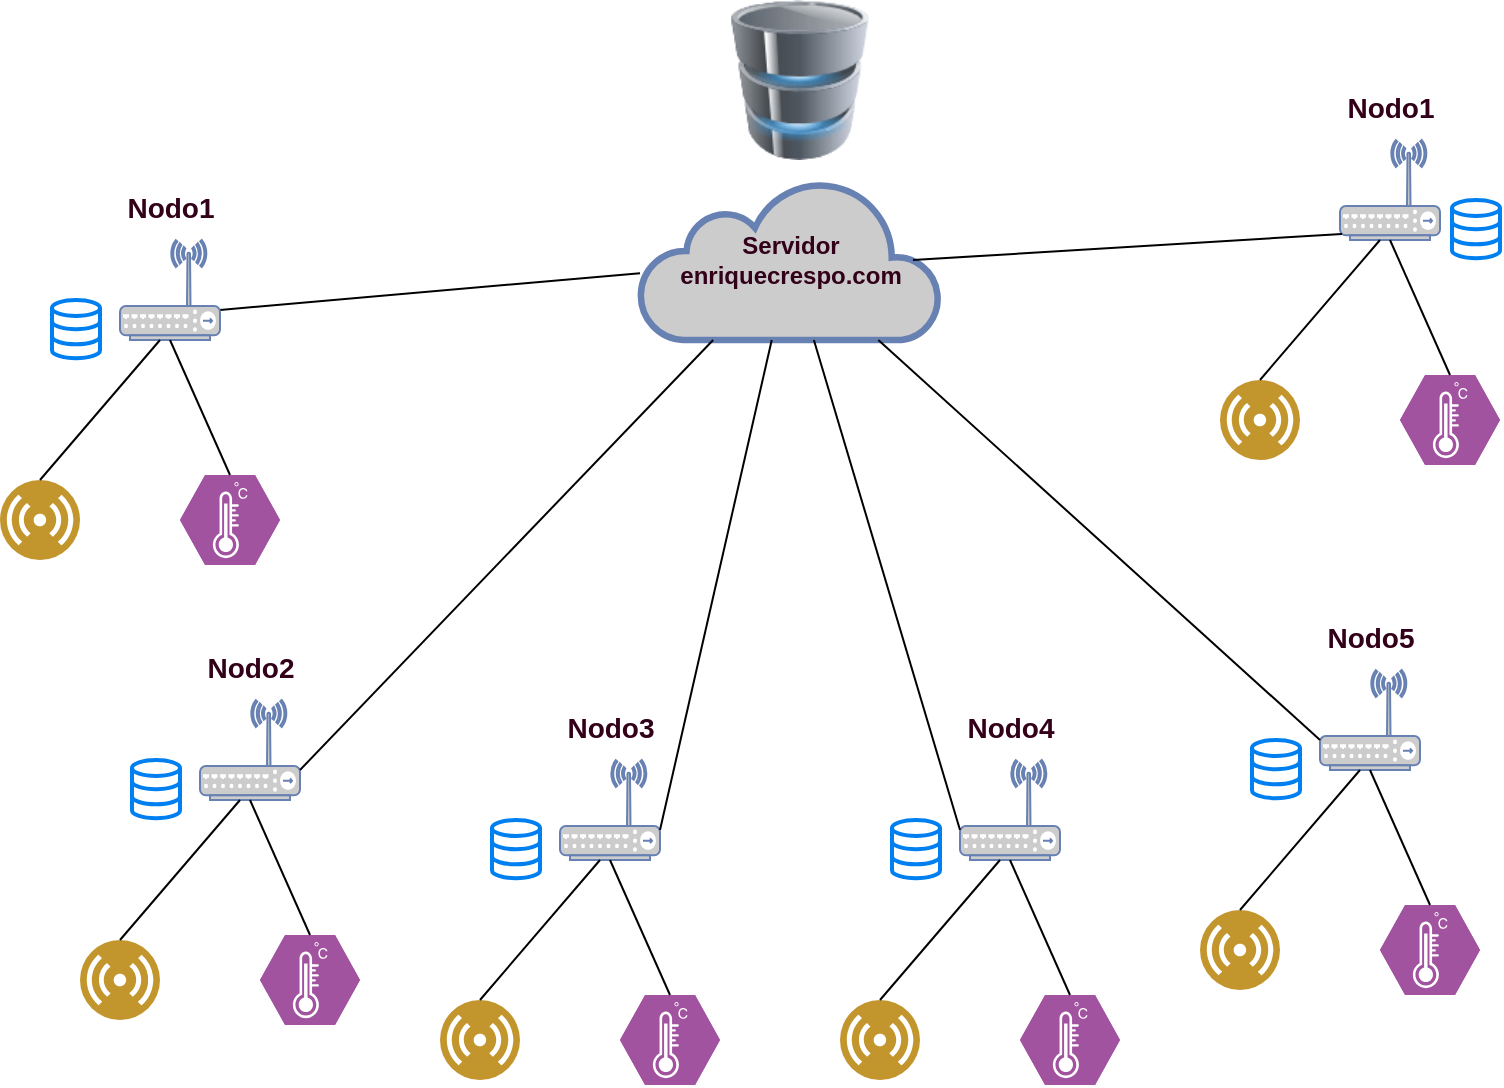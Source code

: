 <mxfile version="15.5.9" type="github">
  <diagram id="uG6C4SZCxsyGisLcuNa7" name="Page-1">
    <mxGraphModel dx="1422" dy="762" grid="1" gridSize="10" guides="1" tooltips="1" connect="1" arrows="1" fold="1" page="1" pageScale="1" pageWidth="827" pageHeight="1169" math="0" shadow="0">
      <root>
        <mxCell id="0" />
        <mxCell id="1" parent="0" />
        <mxCell id="SWcinGQRg0L542iCva06-1" value="&lt;font color=&quot;#33001a&quot;&gt;&lt;b&gt;Servidor&lt;br&gt;enriquecrespo.com&lt;/b&gt;&lt;/font&gt;" style="html=1;outlineConnect=0;fillColor=#CCCCCC;strokeColor=#6881B3;gradientColor=none;gradientDirection=north;strokeWidth=2;shape=mxgraph.networks.cloud;fontColor=#ffffff;" vertex="1" parent="1">
          <mxGeometry x="340" y="350" width="150" height="80" as="geometry" />
        </mxCell>
        <mxCell id="SWcinGQRg0L542iCva06-12" value="" style="endArrow=none;html=1;rounded=0;exitX=1;exitY=0.7;exitDx=0;exitDy=0;exitPerimeter=0;endFill=0;" edge="1" parent="1" source="SWcinGQRg0L542iCva06-2" target="SWcinGQRg0L542iCva06-1">
          <mxGeometry width="50" height="50" relative="1" as="geometry">
            <mxPoint x="390" y="690" as="sourcePoint" />
            <mxPoint x="440" y="640" as="targetPoint" />
          </mxGeometry>
        </mxCell>
        <mxCell id="SWcinGQRg0L542iCva06-23" value="" style="group" vertex="1" connectable="0" parent="1">
          <mxGeometry x="20" y="370" width="140" height="172.5" as="geometry" />
        </mxCell>
        <mxCell id="SWcinGQRg0L542iCva06-3" value="" style="group" vertex="1" connectable="0" parent="SWcinGQRg0L542iCva06-23">
          <mxGeometry x="50" width="60" height="60" as="geometry" />
        </mxCell>
        <mxCell id="kv9eWYFUjMBvoxl4r-xQ-1" value="" style="shape=image;html=1;verticalAlign=top;verticalLabelPosition=bottom;labelBackgroundColor=#ffffff;imageAspect=0;aspect=fixed;image=https://cdn3.iconfinder.com/data/icons/logos-and-brands-adobe/512/272_Raspberry_Pi-128.png" parent="SWcinGQRg0L542iCva06-3" vertex="1">
          <mxGeometry width="40" height="40" as="geometry" />
        </mxCell>
        <mxCell id="SWcinGQRg0L542iCva06-2" value="Nodo1" style="fontColor=#33001A;verticalAlign=bottom;verticalLabelPosition=top;labelPosition=center;align=center;html=1;outlineConnect=0;fillColor=#CCCCCC;strokeColor=#6881B3;gradientColor=none;gradientDirection=north;strokeWidth=2;shape=mxgraph.networks.wireless_hub;fontSize=14;fontStyle=1;spacingBottom=5;" vertex="1" parent="SWcinGQRg0L542iCva06-3">
          <mxGeometry x="10" y="10" width="50" height="50" as="geometry" />
        </mxCell>
        <mxCell id="SWcinGQRg0L542iCva06-7" value="" style="aspect=fixed;perimeter=ellipsePerimeter;html=1;align=center;shadow=0;dashed=0;fontColor=#4277BB;labelBackgroundColor=#ffffff;fontSize=12;spacingTop=3;image;image=img/lib/ibm/users/sensor.svg;" vertex="1" parent="SWcinGQRg0L542iCva06-23">
          <mxGeometry y="130" width="40" height="40" as="geometry" />
        </mxCell>
        <mxCell id="SWcinGQRg0L542iCva06-9" value="" style="verticalLabelPosition=bottom;sketch=0;html=1;fillColor=#A153A0;strokeColor=#ffffff;verticalAlign=top;align=center;points=[[0,0.5,0],[0.125,0.25,0],[0.25,0,0],[0.5,0,0],[0.75,0,0],[0.875,0.25,0],[1,0.5,0],[0.875,0.75,0],[0.75,1,0],[0.5,1,0],[0.125,0.75,0]];pointerEvents=1;shape=mxgraph.cisco_safe.compositeIcon;bgIcon=mxgraph.cisco_safe.design.blank_device;resIcon=mxgraph.cisco_safe.design.sensor;" vertex="1" parent="SWcinGQRg0L542iCva06-23">
          <mxGeometry x="90" y="127.5" width="50" height="45" as="geometry" />
        </mxCell>
        <mxCell id="SWcinGQRg0L542iCva06-19" value="" style="endArrow=none;html=1;rounded=0;exitX=0.5;exitY=0;exitDx=0;exitDy=0;" edge="1" parent="SWcinGQRg0L542iCva06-23" source="SWcinGQRg0L542iCva06-7">
          <mxGeometry width="50" height="50" relative="1" as="geometry">
            <mxPoint x="280" y="110" as="sourcePoint" />
            <mxPoint x="80" y="60" as="targetPoint" />
          </mxGeometry>
        </mxCell>
        <mxCell id="SWcinGQRg0L542iCva06-20" value="" style="endArrow=none;html=1;rounded=0;exitX=0.5;exitY=0;exitDx=0;exitDy=0;exitPerimeter=0;entryX=0.5;entryY=1;entryDx=0;entryDy=0;entryPerimeter=0;" edge="1" parent="SWcinGQRg0L542iCva06-23" source="SWcinGQRg0L542iCva06-9" target="SWcinGQRg0L542iCva06-2">
          <mxGeometry width="50" height="50" relative="1" as="geometry">
            <mxPoint x="280" y="110" as="sourcePoint" />
            <mxPoint x="330" y="60" as="targetPoint" />
          </mxGeometry>
        </mxCell>
        <mxCell id="SWcinGQRg0L542iCva06-21" value="" style="shape=image;html=1;verticalAlign=top;verticalLabelPosition=bottom;labelBackgroundColor=#ffffff;imageAspect=0;aspect=fixed;image=https://cdn1.iconfinder.com/data/icons/innovation-technology-2/512/tech_0007-128.png" vertex="1" parent="SWcinGQRg0L542iCva06-23">
          <mxGeometry x="50" y="90" width="40" height="40" as="geometry" />
        </mxCell>
        <mxCell id="SWcinGQRg0L542iCva06-80" value="" style="html=1;verticalLabelPosition=bottom;align=center;labelBackgroundColor=#ffffff;verticalAlign=top;strokeWidth=2;strokeColor=#0080F0;shadow=0;dashed=0;shape=mxgraph.ios7.icons.data;fontSize=14;fontColor=#33001A;" vertex="1" parent="SWcinGQRg0L542iCva06-23">
          <mxGeometry x="26" y="40" width="24" height="29.1" as="geometry" />
        </mxCell>
        <mxCell id="SWcinGQRg0L542iCva06-24" value="" style="group" vertex="1" connectable="0" parent="1">
          <mxGeometry x="60" y="600" width="140" height="172.5" as="geometry" />
        </mxCell>
        <mxCell id="SWcinGQRg0L542iCva06-25" value="" style="group" vertex="1" connectable="0" parent="SWcinGQRg0L542iCva06-24">
          <mxGeometry x="50" width="60" height="60" as="geometry" />
        </mxCell>
        <mxCell id="SWcinGQRg0L542iCva06-26" value="" style="shape=image;html=1;verticalAlign=top;verticalLabelPosition=bottom;labelBackgroundColor=#ffffff;imageAspect=0;aspect=fixed;image=https://cdn3.iconfinder.com/data/icons/logos-and-brands-adobe/512/272_Raspberry_Pi-128.png;direction=south;" vertex="1" parent="SWcinGQRg0L542iCva06-25">
          <mxGeometry width="40" height="40" as="geometry" />
        </mxCell>
        <mxCell id="SWcinGQRg0L542iCva06-27" value="Nodo2" style="fontColor=#33001A;verticalAlign=bottom;verticalLabelPosition=top;labelPosition=center;align=center;html=1;outlineConnect=0;fillColor=#CCCCCC;strokeColor=#6881B3;gradientColor=none;gradientDirection=north;strokeWidth=2;shape=mxgraph.networks.wireless_hub;fontSize=14;fontStyle=1;spacingBottom=5;" vertex="1" parent="SWcinGQRg0L542iCva06-25">
          <mxGeometry x="10" y="10" width="50" height="50" as="geometry" />
        </mxCell>
        <mxCell id="SWcinGQRg0L542iCva06-28" value="" style="aspect=fixed;perimeter=ellipsePerimeter;html=1;align=center;shadow=0;dashed=0;fontColor=#4277BB;labelBackgroundColor=#ffffff;fontSize=12;spacingTop=3;image;image=img/lib/ibm/users/sensor.svg;" vertex="1" parent="SWcinGQRg0L542iCva06-24">
          <mxGeometry y="130" width="40" height="40" as="geometry" />
        </mxCell>
        <mxCell id="SWcinGQRg0L542iCva06-29" value="" style="verticalLabelPosition=bottom;sketch=0;html=1;fillColor=#A153A0;strokeColor=#ffffff;verticalAlign=top;align=center;points=[[0,0.5,0],[0.125,0.25,0],[0.25,0,0],[0.5,0,0],[0.75,0,0],[0.875,0.25,0],[1,0.5,0],[0.875,0.75,0],[0.75,1,0],[0.5,1,0],[0.125,0.75,0]];pointerEvents=1;shape=mxgraph.cisco_safe.compositeIcon;bgIcon=mxgraph.cisco_safe.design.blank_device;resIcon=mxgraph.cisco_safe.design.sensor;" vertex="1" parent="SWcinGQRg0L542iCva06-24">
          <mxGeometry x="90" y="127.5" width="50" height="45" as="geometry" />
        </mxCell>
        <mxCell id="SWcinGQRg0L542iCva06-30" value="" style="endArrow=none;html=1;rounded=0;exitX=0.5;exitY=0;exitDx=0;exitDy=0;" edge="1" parent="SWcinGQRg0L542iCva06-24" source="SWcinGQRg0L542iCva06-28">
          <mxGeometry width="50" height="50" relative="1" as="geometry">
            <mxPoint x="280" y="110" as="sourcePoint" />
            <mxPoint x="80" y="60" as="targetPoint" />
          </mxGeometry>
        </mxCell>
        <mxCell id="SWcinGQRg0L542iCva06-31" value="" style="endArrow=none;html=1;rounded=0;exitX=0.5;exitY=0;exitDx=0;exitDy=0;exitPerimeter=0;entryX=0.5;entryY=1;entryDx=0;entryDy=0;entryPerimeter=0;" edge="1" parent="SWcinGQRg0L542iCva06-24" source="SWcinGQRg0L542iCva06-29" target="SWcinGQRg0L542iCva06-27">
          <mxGeometry width="50" height="50" relative="1" as="geometry">
            <mxPoint x="280" y="110" as="sourcePoint" />
            <mxPoint x="330" y="60" as="targetPoint" />
          </mxGeometry>
        </mxCell>
        <mxCell id="SWcinGQRg0L542iCva06-32" value="" style="shape=image;html=1;verticalAlign=top;verticalLabelPosition=bottom;labelBackgroundColor=#ffffff;imageAspect=0;aspect=fixed;image=https://cdn1.iconfinder.com/data/icons/innovation-technology-2/512/tech_0007-128.png" vertex="1" parent="SWcinGQRg0L542iCva06-24">
          <mxGeometry x="50" y="90" width="40" height="40" as="geometry" />
        </mxCell>
        <mxCell id="SWcinGQRg0L542iCva06-81" value="" style="html=1;verticalLabelPosition=bottom;align=center;labelBackgroundColor=#ffffff;verticalAlign=top;strokeWidth=2;strokeColor=#0080F0;shadow=0;dashed=0;shape=mxgraph.ios7.icons.data;fontSize=14;fontColor=#33001A;" vertex="1" parent="SWcinGQRg0L542iCva06-24">
          <mxGeometry x="26" y="40" width="24" height="29.1" as="geometry" />
        </mxCell>
        <mxCell id="SWcinGQRg0L542iCva06-35" value="" style="endArrow=none;html=1;rounded=0;fontSize=14;fontColor=#33001A;exitX=1;exitY=0.7;exitDx=0;exitDy=0;exitPerimeter=0;" edge="1" parent="1" source="SWcinGQRg0L542iCva06-27" target="SWcinGQRg0L542iCva06-1">
          <mxGeometry width="50" height="50" relative="1" as="geometry">
            <mxPoint x="400" y="630" as="sourcePoint" />
            <mxPoint x="440" y="630" as="targetPoint" />
          </mxGeometry>
        </mxCell>
        <mxCell id="SWcinGQRg0L542iCva06-36" value="" style="group" vertex="1" connectable="0" parent="1">
          <mxGeometry x="240" y="630" width="140" height="172.5" as="geometry" />
        </mxCell>
        <mxCell id="SWcinGQRg0L542iCva06-37" value="" style="group" vertex="1" connectable="0" parent="SWcinGQRg0L542iCva06-36">
          <mxGeometry x="50" width="60" height="60" as="geometry" />
        </mxCell>
        <mxCell id="SWcinGQRg0L542iCva06-38" value="" style="shape=image;html=1;verticalAlign=top;verticalLabelPosition=bottom;labelBackgroundColor=#ffffff;imageAspect=0;aspect=fixed;image=https://cdn3.iconfinder.com/data/icons/logos-and-brands-adobe/512/272_Raspberry_Pi-128.png" vertex="1" parent="SWcinGQRg0L542iCva06-37">
          <mxGeometry width="40" height="40" as="geometry" />
        </mxCell>
        <mxCell id="SWcinGQRg0L542iCva06-39" value="Nodo3" style="fontColor=#33001A;verticalAlign=bottom;verticalLabelPosition=top;labelPosition=center;align=center;html=1;outlineConnect=0;fillColor=#CCCCCC;strokeColor=#6881B3;gradientColor=none;gradientDirection=north;strokeWidth=2;shape=mxgraph.networks.wireless_hub;fontSize=14;fontStyle=1;spacingBottom=5;" vertex="1" parent="SWcinGQRg0L542iCva06-37">
          <mxGeometry x="10" y="10" width="50" height="50" as="geometry" />
        </mxCell>
        <mxCell id="SWcinGQRg0L542iCva06-40" value="" style="aspect=fixed;perimeter=ellipsePerimeter;html=1;align=center;shadow=0;dashed=0;fontColor=#4277BB;labelBackgroundColor=#ffffff;fontSize=12;spacingTop=3;image;image=img/lib/ibm/users/sensor.svg;" vertex="1" parent="SWcinGQRg0L542iCva06-36">
          <mxGeometry y="130" width="40" height="40" as="geometry" />
        </mxCell>
        <mxCell id="SWcinGQRg0L542iCva06-41" value="" style="verticalLabelPosition=bottom;sketch=0;html=1;fillColor=#A153A0;strokeColor=#ffffff;verticalAlign=top;align=center;points=[[0,0.5,0],[0.125,0.25,0],[0.25,0,0],[0.5,0,0],[0.75,0,0],[0.875,0.25,0],[1,0.5,0],[0.875,0.75,0],[0.75,1,0],[0.5,1,0],[0.125,0.75,0]];pointerEvents=1;shape=mxgraph.cisco_safe.compositeIcon;bgIcon=mxgraph.cisco_safe.design.blank_device;resIcon=mxgraph.cisco_safe.design.sensor;" vertex="1" parent="SWcinGQRg0L542iCva06-36">
          <mxGeometry x="90" y="127.5" width="50" height="45" as="geometry" />
        </mxCell>
        <mxCell id="SWcinGQRg0L542iCva06-42" value="" style="endArrow=none;html=1;rounded=0;exitX=0.5;exitY=0;exitDx=0;exitDy=0;" edge="1" parent="SWcinGQRg0L542iCva06-36" source="SWcinGQRg0L542iCva06-40">
          <mxGeometry width="50" height="50" relative="1" as="geometry">
            <mxPoint x="280" y="110" as="sourcePoint" />
            <mxPoint x="80" y="60" as="targetPoint" />
          </mxGeometry>
        </mxCell>
        <mxCell id="SWcinGQRg0L542iCva06-43" value="" style="endArrow=none;html=1;rounded=0;exitX=0.5;exitY=0;exitDx=0;exitDy=0;exitPerimeter=0;entryX=0.5;entryY=1;entryDx=0;entryDy=0;entryPerimeter=0;" edge="1" parent="SWcinGQRg0L542iCva06-36" source="SWcinGQRg0L542iCva06-41" target="SWcinGQRg0L542iCva06-39">
          <mxGeometry width="50" height="50" relative="1" as="geometry">
            <mxPoint x="280" y="110" as="sourcePoint" />
            <mxPoint x="330" y="60" as="targetPoint" />
          </mxGeometry>
        </mxCell>
        <mxCell id="SWcinGQRg0L542iCva06-44" value="" style="shape=image;html=1;verticalAlign=top;verticalLabelPosition=bottom;labelBackgroundColor=#ffffff;imageAspect=0;aspect=fixed;image=https://cdn1.iconfinder.com/data/icons/innovation-technology-2/512/tech_0007-128.png" vertex="1" parent="SWcinGQRg0L542iCva06-36">
          <mxGeometry x="50" y="90" width="40" height="40" as="geometry" />
        </mxCell>
        <mxCell id="SWcinGQRg0L542iCva06-82" value="" style="html=1;verticalLabelPosition=bottom;align=center;labelBackgroundColor=#ffffff;verticalAlign=top;strokeWidth=2;strokeColor=#0080F0;shadow=0;dashed=0;shape=mxgraph.ios7.icons.data;fontSize=14;fontColor=#33001A;" vertex="1" parent="SWcinGQRg0L542iCva06-36">
          <mxGeometry x="26" y="40" width="24" height="29.1" as="geometry" />
        </mxCell>
        <mxCell id="SWcinGQRg0L542iCva06-46" value="" style="group" vertex="1" connectable="0" parent="1">
          <mxGeometry x="440" y="630" width="140" height="172.5" as="geometry" />
        </mxCell>
        <mxCell id="SWcinGQRg0L542iCva06-47" value="" style="group" vertex="1" connectable="0" parent="SWcinGQRg0L542iCva06-46">
          <mxGeometry x="50" width="60" height="60" as="geometry" />
        </mxCell>
        <mxCell id="SWcinGQRg0L542iCva06-48" value="" style="shape=image;html=1;verticalAlign=top;verticalLabelPosition=bottom;labelBackgroundColor=#ffffff;imageAspect=0;aspect=fixed;image=https://cdn3.iconfinder.com/data/icons/logos-and-brands-adobe/512/272_Raspberry_Pi-128.png" vertex="1" parent="SWcinGQRg0L542iCva06-47">
          <mxGeometry width="40" height="40" as="geometry" />
        </mxCell>
        <mxCell id="SWcinGQRg0L542iCva06-49" value="Nodo4" style="fontColor=#33001A;verticalAlign=bottom;verticalLabelPosition=top;labelPosition=center;align=center;html=1;outlineConnect=0;fillColor=#CCCCCC;strokeColor=#6881B3;gradientColor=none;gradientDirection=north;strokeWidth=2;shape=mxgraph.networks.wireless_hub;fontSize=14;fontStyle=1;spacingBottom=5;" vertex="1" parent="SWcinGQRg0L542iCva06-47">
          <mxGeometry x="10" y="10" width="50" height="50" as="geometry" />
        </mxCell>
        <mxCell id="SWcinGQRg0L542iCva06-76" style="edgeStyle=orthogonalEdgeStyle;rounded=0;orthogonalLoop=1;jettySize=auto;html=1;exitX=0.5;exitY=1;exitDx=0;exitDy=0;exitPerimeter=0;fontSize=14;fontColor=#33001A;endArrow=none;endFill=0;" edge="1" parent="SWcinGQRg0L542iCva06-47" source="SWcinGQRg0L542iCva06-49" target="SWcinGQRg0L542iCva06-49">
          <mxGeometry relative="1" as="geometry" />
        </mxCell>
        <mxCell id="SWcinGQRg0L542iCva06-50" value="" style="aspect=fixed;perimeter=ellipsePerimeter;html=1;align=center;shadow=0;dashed=0;fontColor=#4277BB;labelBackgroundColor=#ffffff;fontSize=12;spacingTop=3;image;image=img/lib/ibm/users/sensor.svg;" vertex="1" parent="SWcinGQRg0L542iCva06-46">
          <mxGeometry y="130" width="40" height="40" as="geometry" />
        </mxCell>
        <mxCell id="SWcinGQRg0L542iCva06-51" value="" style="verticalLabelPosition=bottom;sketch=0;html=1;fillColor=#A153A0;strokeColor=#ffffff;verticalAlign=top;align=center;points=[[0,0.5,0],[0.125,0.25,0],[0.25,0,0],[0.5,0,0],[0.75,0,0],[0.875,0.25,0],[1,0.5,0],[0.875,0.75,0],[0.75,1,0],[0.5,1,0],[0.125,0.75,0]];pointerEvents=1;shape=mxgraph.cisco_safe.compositeIcon;bgIcon=mxgraph.cisco_safe.design.blank_device;resIcon=mxgraph.cisco_safe.design.sensor;" vertex="1" parent="SWcinGQRg0L542iCva06-46">
          <mxGeometry x="90" y="127.5" width="50" height="45" as="geometry" />
        </mxCell>
        <mxCell id="SWcinGQRg0L542iCva06-52" value="" style="endArrow=none;html=1;rounded=0;exitX=0.5;exitY=0;exitDx=0;exitDy=0;" edge="1" parent="SWcinGQRg0L542iCva06-46" source="SWcinGQRg0L542iCva06-50">
          <mxGeometry width="50" height="50" relative="1" as="geometry">
            <mxPoint x="280" y="110" as="sourcePoint" />
            <mxPoint x="80" y="60" as="targetPoint" />
          </mxGeometry>
        </mxCell>
        <mxCell id="SWcinGQRg0L542iCva06-53" value="" style="endArrow=none;html=1;rounded=0;exitX=0.5;exitY=0;exitDx=0;exitDy=0;exitPerimeter=0;entryX=0.5;entryY=1;entryDx=0;entryDy=0;entryPerimeter=0;" edge="1" parent="SWcinGQRg0L542iCva06-46" source="SWcinGQRg0L542iCva06-51" target="SWcinGQRg0L542iCva06-49">
          <mxGeometry width="50" height="50" relative="1" as="geometry">
            <mxPoint x="280" y="110" as="sourcePoint" />
            <mxPoint x="330" y="60" as="targetPoint" />
          </mxGeometry>
        </mxCell>
        <mxCell id="SWcinGQRg0L542iCva06-54" value="" style="shape=image;html=1;verticalAlign=top;verticalLabelPosition=bottom;labelBackgroundColor=#ffffff;imageAspect=0;aspect=fixed;image=https://cdn1.iconfinder.com/data/icons/innovation-technology-2/512/tech_0007-128.png" vertex="1" parent="SWcinGQRg0L542iCva06-46">
          <mxGeometry x="50" y="90" width="40" height="40" as="geometry" />
        </mxCell>
        <mxCell id="SWcinGQRg0L542iCva06-83" value="" style="html=1;verticalLabelPosition=bottom;align=center;labelBackgroundColor=#ffffff;verticalAlign=top;strokeWidth=2;strokeColor=#0080F0;shadow=0;dashed=0;shape=mxgraph.ios7.icons.data;fontSize=14;fontColor=#33001A;" vertex="1" parent="SWcinGQRg0L542iCva06-46">
          <mxGeometry x="26" y="40" width="24" height="29.1" as="geometry" />
        </mxCell>
        <mxCell id="SWcinGQRg0L542iCva06-55" value="" style="group" vertex="1" connectable="0" parent="1">
          <mxGeometry x="620" y="585" width="140" height="172.5" as="geometry" />
        </mxCell>
        <mxCell id="SWcinGQRg0L542iCva06-56" value="" style="group" vertex="1" connectable="0" parent="SWcinGQRg0L542iCva06-55">
          <mxGeometry x="50" width="60" height="60" as="geometry" />
        </mxCell>
        <mxCell id="SWcinGQRg0L542iCva06-57" value="" style="shape=image;html=1;verticalAlign=top;verticalLabelPosition=bottom;labelBackgroundColor=#ffffff;imageAspect=0;aspect=fixed;image=https://cdn3.iconfinder.com/data/icons/logos-and-brands-adobe/512/272_Raspberry_Pi-128.png" vertex="1" parent="SWcinGQRg0L542iCva06-56">
          <mxGeometry width="40" height="40" as="geometry" />
        </mxCell>
        <mxCell id="SWcinGQRg0L542iCva06-58" value="Nodo5" style="fontColor=#33001A;verticalAlign=bottom;verticalLabelPosition=top;labelPosition=center;align=center;html=1;outlineConnect=0;fillColor=#CCCCCC;strokeColor=#6881B3;gradientColor=none;gradientDirection=north;strokeWidth=2;shape=mxgraph.networks.wireless_hub;fontSize=14;fontStyle=1;spacingBottom=5;" vertex="1" parent="SWcinGQRg0L542iCva06-56">
          <mxGeometry x="10" y="10" width="50" height="50" as="geometry" />
        </mxCell>
        <mxCell id="SWcinGQRg0L542iCva06-59" value="" style="aspect=fixed;perimeter=ellipsePerimeter;html=1;align=center;shadow=0;dashed=0;fontColor=#4277BB;labelBackgroundColor=#ffffff;fontSize=12;spacingTop=3;image;image=img/lib/ibm/users/sensor.svg;" vertex="1" parent="SWcinGQRg0L542iCva06-55">
          <mxGeometry y="130" width="40" height="40" as="geometry" />
        </mxCell>
        <mxCell id="SWcinGQRg0L542iCva06-60" value="" style="verticalLabelPosition=bottom;sketch=0;html=1;fillColor=#A153A0;strokeColor=#ffffff;verticalAlign=top;align=center;points=[[0,0.5,0],[0.125,0.25,0],[0.25,0,0],[0.5,0,0],[0.75,0,0],[0.875,0.25,0],[1,0.5,0],[0.875,0.75,0],[0.75,1,0],[0.5,1,0],[0.125,0.75,0]];pointerEvents=1;shape=mxgraph.cisco_safe.compositeIcon;bgIcon=mxgraph.cisco_safe.design.blank_device;resIcon=mxgraph.cisco_safe.design.sensor;" vertex="1" parent="SWcinGQRg0L542iCva06-55">
          <mxGeometry x="90" y="127.5" width="50" height="45" as="geometry" />
        </mxCell>
        <mxCell id="SWcinGQRg0L542iCva06-61" value="" style="endArrow=none;html=1;rounded=0;exitX=0.5;exitY=0;exitDx=0;exitDy=0;" edge="1" parent="SWcinGQRg0L542iCva06-55" source="SWcinGQRg0L542iCva06-59">
          <mxGeometry width="50" height="50" relative="1" as="geometry">
            <mxPoint x="280" y="110" as="sourcePoint" />
            <mxPoint x="80" y="60" as="targetPoint" />
          </mxGeometry>
        </mxCell>
        <mxCell id="SWcinGQRg0L542iCva06-62" value="" style="endArrow=none;html=1;rounded=0;exitX=0.5;exitY=0;exitDx=0;exitDy=0;exitPerimeter=0;entryX=0.5;entryY=1;entryDx=0;entryDy=0;entryPerimeter=0;" edge="1" parent="SWcinGQRg0L542iCva06-55" source="SWcinGQRg0L542iCva06-60" target="SWcinGQRg0L542iCva06-58">
          <mxGeometry width="50" height="50" relative="1" as="geometry">
            <mxPoint x="280" y="110" as="sourcePoint" />
            <mxPoint x="330" y="60" as="targetPoint" />
          </mxGeometry>
        </mxCell>
        <mxCell id="SWcinGQRg0L542iCva06-63" value="" style="shape=image;html=1;verticalAlign=top;verticalLabelPosition=bottom;labelBackgroundColor=#ffffff;imageAspect=0;aspect=fixed;image=https://cdn1.iconfinder.com/data/icons/innovation-technology-2/512/tech_0007-128.png" vertex="1" parent="SWcinGQRg0L542iCva06-55">
          <mxGeometry x="50" y="90" width="40" height="40" as="geometry" />
        </mxCell>
        <mxCell id="SWcinGQRg0L542iCva06-84" value="" style="html=1;verticalLabelPosition=bottom;align=center;labelBackgroundColor=#ffffff;verticalAlign=top;strokeWidth=2;strokeColor=#0080F0;shadow=0;dashed=0;shape=mxgraph.ios7.icons.data;fontSize=14;fontColor=#33001A;" vertex="1" parent="SWcinGQRg0L542iCva06-55">
          <mxGeometry x="26" y="45" width="24" height="29.1" as="geometry" />
        </mxCell>
        <mxCell id="SWcinGQRg0L542iCva06-64" value="" style="endArrow=none;html=1;rounded=0;fontSize=14;fontColor=#33001A;exitX=1;exitY=0.7;exitDx=0;exitDy=0;exitPerimeter=0;" edge="1" parent="1" source="SWcinGQRg0L542iCva06-39" target="SWcinGQRg0L542iCva06-1">
          <mxGeometry width="50" height="50" relative="1" as="geometry">
            <mxPoint x="390" y="680" as="sourcePoint" />
            <mxPoint x="440" y="630" as="targetPoint" />
          </mxGeometry>
        </mxCell>
        <mxCell id="SWcinGQRg0L542iCva06-65" value="" style="group" vertex="1" connectable="0" parent="1">
          <mxGeometry x="630" y="320" width="140" height="172.5" as="geometry" />
        </mxCell>
        <mxCell id="SWcinGQRg0L542iCva06-66" value="" style="group" vertex="1" connectable="0" parent="SWcinGQRg0L542iCva06-65">
          <mxGeometry x="50" width="60" height="60" as="geometry" />
        </mxCell>
        <mxCell id="SWcinGQRg0L542iCva06-67" value="" style="shape=image;html=1;verticalAlign=top;verticalLabelPosition=bottom;labelBackgroundColor=#ffffff;imageAspect=0;aspect=fixed;image=https://cdn3.iconfinder.com/data/icons/logos-and-brands-adobe/512/272_Raspberry_Pi-128.png" vertex="1" parent="SWcinGQRg0L542iCva06-66">
          <mxGeometry width="40" height="40" as="geometry" />
        </mxCell>
        <mxCell id="SWcinGQRg0L542iCva06-68" value="Nodo1" style="fontColor=#33001A;verticalAlign=bottom;verticalLabelPosition=top;labelPosition=center;align=center;html=1;outlineConnect=0;fillColor=#CCCCCC;strokeColor=#6881B3;gradientColor=none;gradientDirection=north;strokeWidth=2;shape=mxgraph.networks.wireless_hub;fontSize=14;fontStyle=1;spacingBottom=5;" vertex="1" parent="SWcinGQRg0L542iCva06-66">
          <mxGeometry x="10" y="10" width="50" height="50" as="geometry" />
        </mxCell>
        <mxCell id="SWcinGQRg0L542iCva06-69" value="" style="aspect=fixed;perimeter=ellipsePerimeter;html=1;align=center;shadow=0;dashed=0;fontColor=#4277BB;labelBackgroundColor=#ffffff;fontSize=12;spacingTop=3;image;image=img/lib/ibm/users/sensor.svg;" vertex="1" parent="SWcinGQRg0L542iCva06-65">
          <mxGeometry y="130" width="40" height="40" as="geometry" />
        </mxCell>
        <mxCell id="SWcinGQRg0L542iCva06-70" value="" style="verticalLabelPosition=bottom;sketch=0;html=1;fillColor=#A153A0;strokeColor=#ffffff;verticalAlign=top;align=center;points=[[0,0.5,0],[0.125,0.25,0],[0.25,0,0],[0.5,0,0],[0.75,0,0],[0.875,0.25,0],[1,0.5,0],[0.875,0.75,0],[0.75,1,0],[0.5,1,0],[0.125,0.75,0]];pointerEvents=1;shape=mxgraph.cisco_safe.compositeIcon;bgIcon=mxgraph.cisco_safe.design.blank_device;resIcon=mxgraph.cisco_safe.design.sensor;" vertex="1" parent="SWcinGQRg0L542iCva06-65">
          <mxGeometry x="90" y="127.5" width="50" height="45" as="geometry" />
        </mxCell>
        <mxCell id="SWcinGQRg0L542iCva06-71" value="" style="endArrow=none;html=1;rounded=0;exitX=0.5;exitY=0;exitDx=0;exitDy=0;" edge="1" parent="SWcinGQRg0L542iCva06-65" source="SWcinGQRg0L542iCva06-69">
          <mxGeometry width="50" height="50" relative="1" as="geometry">
            <mxPoint x="280" y="110" as="sourcePoint" />
            <mxPoint x="80" y="60" as="targetPoint" />
          </mxGeometry>
        </mxCell>
        <mxCell id="SWcinGQRg0L542iCva06-72" value="" style="endArrow=none;html=1;rounded=0;exitX=0.5;exitY=0;exitDx=0;exitDy=0;exitPerimeter=0;entryX=0.5;entryY=1;entryDx=0;entryDy=0;entryPerimeter=0;" edge="1" parent="SWcinGQRg0L542iCva06-65" source="SWcinGQRg0L542iCva06-70" target="SWcinGQRg0L542iCva06-68">
          <mxGeometry width="50" height="50" relative="1" as="geometry">
            <mxPoint x="280" y="110" as="sourcePoint" />
            <mxPoint x="330" y="60" as="targetPoint" />
          </mxGeometry>
        </mxCell>
        <mxCell id="SWcinGQRg0L542iCva06-73" value="" style="shape=image;html=1;verticalAlign=top;verticalLabelPosition=bottom;labelBackgroundColor=#ffffff;imageAspect=0;aspect=fixed;image=https://cdn1.iconfinder.com/data/icons/innovation-technology-2/512/tech_0007-128.png" vertex="1" parent="SWcinGQRg0L542iCva06-65">
          <mxGeometry x="50" y="90" width="40" height="40" as="geometry" />
        </mxCell>
        <mxCell id="SWcinGQRg0L542iCva06-85" value="" style="html=1;verticalLabelPosition=bottom;align=center;labelBackgroundColor=#ffffff;verticalAlign=top;strokeWidth=2;strokeColor=#0080F0;shadow=0;dashed=0;shape=mxgraph.ios7.icons.data;fontSize=14;fontColor=#33001A;" vertex="1" parent="SWcinGQRg0L542iCva06-65">
          <mxGeometry x="116" y="40" width="24" height="29.1" as="geometry" />
        </mxCell>
        <mxCell id="SWcinGQRg0L542iCva06-77" value="" style="endArrow=none;html=1;rounded=0;fontSize=14;fontColor=#33001A;exitX=0;exitY=0.7;exitDx=0;exitDy=0;exitPerimeter=0;" edge="1" parent="1" source="SWcinGQRg0L542iCva06-49" target="SWcinGQRg0L542iCva06-1">
          <mxGeometry width="50" height="50" relative="1" as="geometry">
            <mxPoint x="390" y="710" as="sourcePoint" />
            <mxPoint x="440" y="660" as="targetPoint" />
          </mxGeometry>
        </mxCell>
        <mxCell id="SWcinGQRg0L542iCva06-78" value="" style="endArrow=none;html=1;rounded=0;fontSize=14;fontColor=#33001A;entryX=0;entryY=0.7;entryDx=0;entryDy=0;entryPerimeter=0;" edge="1" parent="1" source="SWcinGQRg0L542iCva06-1" target="SWcinGQRg0L542iCva06-58">
          <mxGeometry width="50" height="50" relative="1" as="geometry">
            <mxPoint x="390" y="710" as="sourcePoint" />
            <mxPoint x="440" y="660" as="targetPoint" />
          </mxGeometry>
        </mxCell>
        <mxCell id="SWcinGQRg0L542iCva06-79" value="" style="endArrow=none;html=1;rounded=0;fontSize=14;fontColor=#33001A;entryX=0.02;entryY=0.94;entryDx=0;entryDy=0;entryPerimeter=0;exitX=0.91;exitY=0.5;exitDx=0;exitDy=0;exitPerimeter=0;" edge="1" parent="1" source="SWcinGQRg0L542iCva06-1" target="SWcinGQRg0L542iCva06-68">
          <mxGeometry width="50" height="50" relative="1" as="geometry">
            <mxPoint x="390" y="710" as="sourcePoint" />
            <mxPoint x="440" y="660" as="targetPoint" />
          </mxGeometry>
        </mxCell>
        <mxCell id="SWcinGQRg0L542iCva06-86" value="" style="image;html=1;image=img/lib/clip_art/computers/Database_128x128.png;fontSize=14;fontColor=#33001A;" vertex="1" parent="1">
          <mxGeometry x="380" y="260" width="80" height="80" as="geometry" />
        </mxCell>
      </root>
    </mxGraphModel>
  </diagram>
</mxfile>
